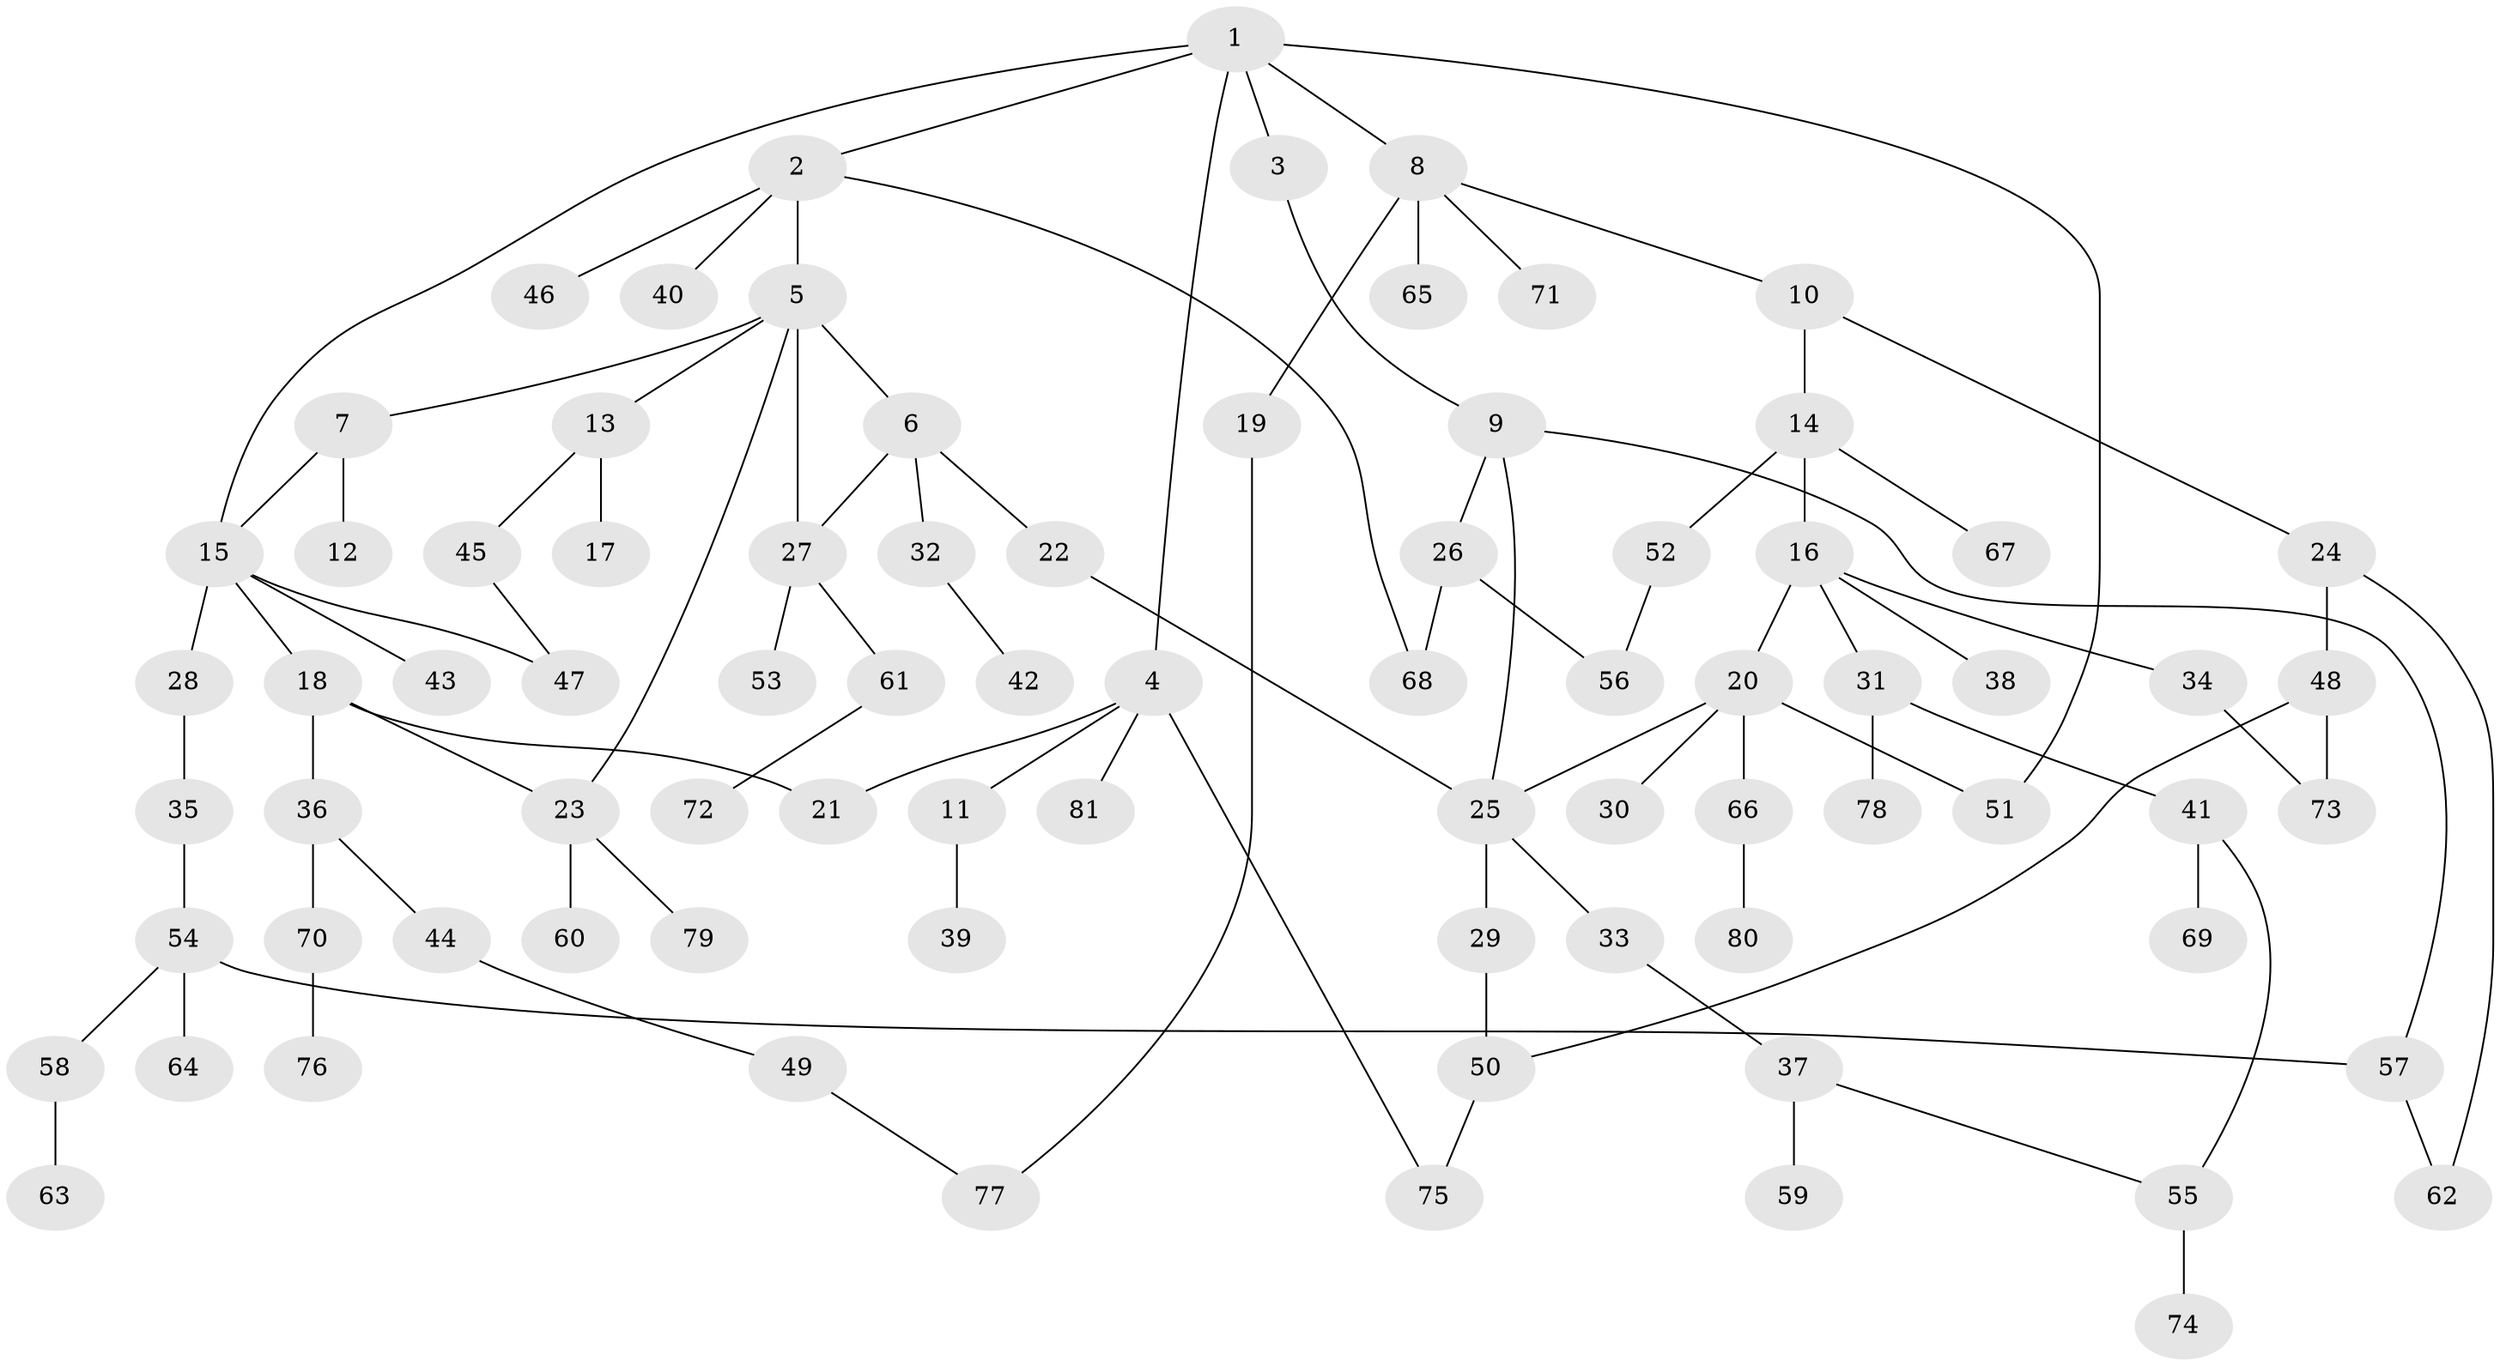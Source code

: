 // Generated by graph-tools (version 1.1) at 2025/25/03/09/25 03:25:34]
// undirected, 81 vertices, 97 edges
graph export_dot {
graph [start="1"]
  node [color=gray90,style=filled];
  1;
  2;
  3;
  4;
  5;
  6;
  7;
  8;
  9;
  10;
  11;
  12;
  13;
  14;
  15;
  16;
  17;
  18;
  19;
  20;
  21;
  22;
  23;
  24;
  25;
  26;
  27;
  28;
  29;
  30;
  31;
  32;
  33;
  34;
  35;
  36;
  37;
  38;
  39;
  40;
  41;
  42;
  43;
  44;
  45;
  46;
  47;
  48;
  49;
  50;
  51;
  52;
  53;
  54;
  55;
  56;
  57;
  58;
  59;
  60;
  61;
  62;
  63;
  64;
  65;
  66;
  67;
  68;
  69;
  70;
  71;
  72;
  73;
  74;
  75;
  76;
  77;
  78;
  79;
  80;
  81;
  1 -- 2;
  1 -- 3;
  1 -- 4;
  1 -- 8;
  1 -- 51;
  1 -- 15;
  2 -- 5;
  2 -- 40;
  2 -- 46;
  2 -- 68;
  3 -- 9;
  4 -- 11;
  4 -- 21;
  4 -- 75;
  4 -- 81;
  5 -- 6;
  5 -- 7;
  5 -- 13;
  5 -- 27;
  5 -- 23;
  6 -- 22;
  6 -- 32;
  6 -- 27;
  7 -- 12;
  7 -- 15;
  8 -- 10;
  8 -- 19;
  8 -- 65;
  8 -- 71;
  9 -- 26;
  9 -- 57;
  9 -- 25;
  10 -- 14;
  10 -- 24;
  11 -- 39;
  13 -- 17;
  13 -- 45;
  14 -- 16;
  14 -- 52;
  14 -- 67;
  15 -- 18;
  15 -- 28;
  15 -- 43;
  15 -- 47;
  16 -- 20;
  16 -- 31;
  16 -- 34;
  16 -- 38;
  18 -- 23;
  18 -- 36;
  18 -- 21;
  19 -- 77;
  20 -- 25;
  20 -- 30;
  20 -- 51;
  20 -- 66;
  22 -- 25;
  23 -- 60;
  23 -- 79;
  24 -- 48;
  24 -- 62;
  25 -- 29;
  25 -- 33;
  26 -- 56;
  26 -- 68;
  27 -- 53;
  27 -- 61;
  28 -- 35;
  29 -- 50;
  31 -- 41;
  31 -- 78;
  32 -- 42;
  33 -- 37;
  34 -- 73;
  35 -- 54;
  36 -- 44;
  36 -- 70;
  37 -- 59;
  37 -- 55;
  41 -- 55;
  41 -- 69;
  44 -- 49;
  45 -- 47;
  48 -- 50;
  48 -- 73;
  49 -- 77;
  50 -- 75;
  52 -- 56;
  54 -- 58;
  54 -- 64;
  54 -- 57;
  55 -- 74;
  57 -- 62;
  58 -- 63;
  61 -- 72;
  66 -- 80;
  70 -- 76;
}
